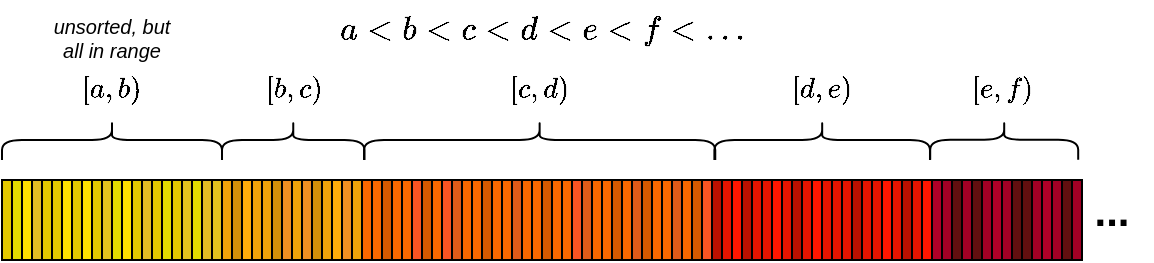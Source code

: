<mxfile version="20.3.0" type="device"><diagram id="qS0kiK3ycfarLO6UTCG7" name="Page-1"><mxGraphModel dx="633" dy="379" grid="1" gridSize="10" guides="1" tooltips="1" connect="1" arrows="1" fold="1" page="1" pageScale="1" pageWidth="827" pageHeight="1169" math="1" shadow="0"><root><mxCell id="0"/><mxCell id="1" parent="0"/><mxCell id="Vo-YH47dXU0TCUk3ncqc-6" value="$$[a, b)$$" style="text;html=1;strokeColor=none;fillColor=none;align=center;verticalAlign=middle;whiteSpace=wrap;rounded=0;" vertex="1" parent="1"><mxGeometry x="55" y="150" width="60" height="30" as="geometry"/></mxCell><mxCell id="Vo-YH47dXU0TCUk3ncqc-7" value="$$[b, c)$$" style="text;html=1;strokeColor=none;fillColor=none;align=center;verticalAlign=middle;whiteSpace=wrap;rounded=0;" vertex="1" parent="1"><mxGeometry x="145.63" y="150" width="60" height="30" as="geometry"/></mxCell><mxCell id="Vo-YH47dXU0TCUk3ncqc-8" value="$$[c, d)$$" style="text;html=1;strokeColor=none;fillColor=none;align=center;verticalAlign=middle;whiteSpace=wrap;rounded=0;" vertex="1" parent="1"><mxGeometry x="268.82" y="150" width="60" height="30" as="geometry"/></mxCell><mxCell id="Vo-YH47dXU0TCUk3ncqc-9" value="$$[d, e)$$" style="text;html=1;strokeColor=none;fillColor=none;align=center;verticalAlign=middle;whiteSpace=wrap;rounded=0;" vertex="1" parent="1"><mxGeometry x="410" y="150" width="60" height="30" as="geometry"/></mxCell><mxCell id="Vo-YH47dXU0TCUk3ncqc-12" value="$$[e, f)$$" style="text;html=1;strokeColor=none;fillColor=none;align=center;verticalAlign=middle;whiteSpace=wrap;rounded=0;" vertex="1" parent="1"><mxGeometry x="500" y="150" width="60" height="30" as="geometry"/></mxCell><mxCell id="Vo-YH47dXU0TCUk3ncqc-13" value="..." style="text;html=1;strokeColor=none;fillColor=none;align=center;verticalAlign=middle;whiteSpace=wrap;rounded=0;fontSize=21;fontStyle=1" vertex="1" parent="1"><mxGeometry x="565" y="210" width="40" height="30" as="geometry"/></mxCell><mxCell id="Vo-YH47dXU0TCUk3ncqc-16" value="$$a &amp;lt; b &amp;lt; c &amp;lt; d &amp;lt; e &amp;lt; f &amp;lt; \dots$$" style="text;html=1;strokeColor=none;fillColor=none;align=center;verticalAlign=middle;whiteSpace=wrap;rounded=0;fontSize=14;" vertex="1" parent="1"><mxGeometry x="30" y="120" width="540" height="30" as="geometry"/></mxCell><mxCell id="Vo-YH47dXU0TCUk3ncqc-18" value="" style="shape=curlyBracket;whiteSpace=wrap;html=1;rounded=1;flipH=1;fontSize=18;rotation=-90;" vertex="1" parent="1"><mxGeometry x="75" y="135" width="20" height="110" as="geometry"/></mxCell><mxCell id="Vo-YH47dXU0TCUk3ncqc-20" value="" style="shape=curlyBracket;whiteSpace=wrap;html=1;rounded=1;flipH=1;fontSize=18;rotation=-90;" vertex="1" parent="1"><mxGeometry x="165.63" y="154.38" width="20" height="71.25" as="geometry"/></mxCell><mxCell id="Vo-YH47dXU0TCUk3ncqc-21" value="" style="shape=curlyBracket;whiteSpace=wrap;html=1;rounded=1;flipH=1;fontSize=18;rotation=-90;" vertex="1" parent="1"><mxGeometry x="288.82" y="102.19" width="20" height="175.62" as="geometry"/></mxCell><mxCell id="Vo-YH47dXU0TCUk3ncqc-22" value="" style="shape=curlyBracket;whiteSpace=wrap;html=1;rounded=1;flipH=1;fontSize=18;rotation=-90;" vertex="1" parent="1"><mxGeometry x="430.09" y="136.11" width="20" height="107.8" as="geometry"/></mxCell><mxCell id="Vo-YH47dXU0TCUk3ncqc-23" value="" style="shape=curlyBracket;whiteSpace=wrap;html=1;rounded=1;flipH=1;fontSize=18;rotation=-90;" vertex="1" parent="1"><mxGeometry x="521.1" y="152.9" width="20" height="74" as="geometry"/></mxCell><mxCell id="Vo-YH47dXU0TCUk3ncqc-24" value="" style="rounded=0;whiteSpace=wrap;html=1;fontSize=18;fillColor=#e3c800;fontColor=#000000;strokeColor=#000000;" vertex="1" parent="1"><mxGeometry x="30" y="210" width="5" height="40" as="geometry"/></mxCell><mxCell id="Vo-YH47dXU0TCUk3ncqc-26" value="" style="rounded=0;whiteSpace=wrap;html=1;fontSize=18;fillColor=#E3DB00;fontColor=#000000;strokeColor=#000000;" vertex="1" parent="1"><mxGeometry x="35" y="210" width="5" height="40" as="geometry"/></mxCell><mxCell id="Vo-YH47dXU0TCUk3ncqc-27" value="" style="rounded=0;whiteSpace=wrap;html=1;fontSize=18;fillColor=#FFE100;fontColor=#000000;strokeColor=#000000;" vertex="1" parent="1"><mxGeometry x="40" y="210" width="5" height="40" as="geometry"/></mxCell><mxCell id="Vo-YH47dXU0TCUk3ncqc-28" value="" style="rounded=0;whiteSpace=wrap;html=1;fontSize=18;fillColor=#E3BD24;fontColor=#000000;strokeColor=#000000;" vertex="1" parent="1"><mxGeometry x="45" y="210" width="5" height="40" as="geometry"/></mxCell><mxCell id="Vo-YH47dXU0TCUk3ncqc-29" value="" style="rounded=0;whiteSpace=wrap;html=1;fontSize=18;fillColor=#e3c800;fontColor=#000000;strokeColor=#000000;" vertex="1" parent="1"><mxGeometry x="50" y="210" width="5" height="40" as="geometry"/></mxCell><mxCell id="Vo-YH47dXU0TCUk3ncqc-30" value="" style="rounded=0;whiteSpace=wrap;html=1;fontSize=18;fillColor=#e3c800;fontColor=#000000;strokeColor=#000000;" vertex="1" parent="1"><mxGeometry x="55" y="210" width="5" height="40" as="geometry"/></mxCell><mxCell id="Vo-YH47dXU0TCUk3ncqc-31" value="" style="rounded=0;whiteSpace=wrap;html=1;fontSize=18;fillColor=#FFE100;fontColor=#000000;strokeColor=#000000;" vertex="1" parent="1"><mxGeometry x="60" y="210" width="5" height="40" as="geometry"/></mxCell><mxCell id="Vo-YH47dXU0TCUk3ncqc-32" value="" style="rounded=0;whiteSpace=wrap;html=1;fontSize=18;fillColor=#e3c800;fontColor=#000000;strokeColor=#000000;" vertex="1" parent="1"><mxGeometry x="65" y="210" width="5" height="40" as="geometry"/></mxCell><mxCell id="Vo-YH47dXU0TCUk3ncqc-33" value="" style="rounded=0;whiteSpace=wrap;html=1;fontSize=18;fillColor=#FFE100;fontColor=#000000;strokeColor=#000000;" vertex="1" parent="1"><mxGeometry x="70" y="210" width="5" height="40" as="geometry"/></mxCell><mxCell id="Vo-YH47dXU0TCUk3ncqc-34" value="" style="rounded=0;whiteSpace=wrap;html=1;fontSize=18;fillColor=#e3c800;fontColor=#000000;strokeColor=#000000;" vertex="1" parent="1"><mxGeometry x="75" y="210" width="5" height="40" as="geometry"/></mxCell><mxCell id="Vo-YH47dXU0TCUk3ncqc-35" value="" style="rounded=0;whiteSpace=wrap;html=1;fontSize=18;fillColor=#E3C21E;fontColor=#000000;strokeColor=#000000;" vertex="1" parent="1"><mxGeometry x="80" y="210" width="5" height="40" as="geometry"/></mxCell><mxCell id="Vo-YH47dXU0TCUk3ncqc-36" value="" style="rounded=0;whiteSpace=wrap;html=1;fontSize=18;fillColor=#E3DB00;fontColor=#000000;strokeColor=#000000;" vertex="1" parent="1"><mxGeometry x="85" y="210" width="5" height="40" as="geometry"/></mxCell><mxCell id="Vo-YH47dXU0TCUk3ncqc-37" value="" style="rounded=0;whiteSpace=wrap;html=1;fontSize=18;fillColor=#FFE100;fontColor=#000000;strokeColor=#000000;" vertex="1" parent="1"><mxGeometry x="90" y="210" width="5" height="40" as="geometry"/></mxCell><mxCell id="Vo-YH47dXU0TCUk3ncqc-38" value="" style="rounded=0;whiteSpace=wrap;html=1;fontSize=18;fillColor=#e3c800;fontColor=#000000;strokeColor=#000000;" vertex="1" parent="1"><mxGeometry x="95" y="210" width="5" height="40" as="geometry"/></mxCell><mxCell id="Vo-YH47dXU0TCUk3ncqc-39" value="" style="rounded=0;whiteSpace=wrap;html=1;fontSize=18;fillColor=#E3BD24;fontColor=#000000;strokeColor=#000000;" vertex="1" parent="1"><mxGeometry x="100" y="210" width="5" height="40" as="geometry"/></mxCell><mxCell id="Vo-YH47dXU0TCUk3ncqc-40" value="" style="rounded=0;whiteSpace=wrap;html=1;fontSize=18;fillColor=#e3c800;fontColor=#000000;strokeColor=#000000;" vertex="1" parent="1"><mxGeometry x="105" y="210" width="5" height="40" as="geometry"/></mxCell><mxCell id="Vo-YH47dXU0TCUk3ncqc-41" value="" style="rounded=0;whiteSpace=wrap;html=1;fontSize=18;fillColor=#E3DB00;fontColor=#000000;strokeColor=#000000;" vertex="1" parent="1"><mxGeometry x="110" y="210" width="5" height="40" as="geometry"/></mxCell><mxCell id="Vo-YH47dXU0TCUk3ncqc-42" value="" style="rounded=0;whiteSpace=wrap;html=1;fontSize=18;fillColor=#e3c800;fontColor=#000000;strokeColor=#000000;" vertex="1" parent="1"><mxGeometry x="115" y="210" width="5" height="40" as="geometry"/></mxCell><mxCell id="Vo-YH47dXU0TCUk3ncqc-43" value="" style="rounded=0;whiteSpace=wrap;html=1;fontSize=18;fillColor=#E3C21E;fontColor=#000000;strokeColor=#000000;" vertex="1" parent="1"><mxGeometry x="120" y="210" width="5" height="40" as="geometry"/></mxCell><mxCell id="Vo-YH47dXU0TCUk3ncqc-44" value="" style="rounded=0;whiteSpace=wrap;html=1;fontSize=18;fillColor=#E3DB00;fontColor=#000000;strokeColor=#000000;" vertex="1" parent="1"><mxGeometry x="125" y="210" width="5" height="40" as="geometry"/></mxCell><mxCell id="Vo-YH47dXU0TCUk3ncqc-45" value="" style="rounded=0;whiteSpace=wrap;html=1;fontSize=18;fillColor=#E3BD24;fontColor=#000000;strokeColor=#000000;" vertex="1" parent="1"><mxGeometry x="130" y="210" width="5" height="40" as="geometry"/></mxCell><mxCell id="Vo-YH47dXU0TCUk3ncqc-46" value="" style="rounded=0;whiteSpace=wrap;html=1;fontSize=18;fillColor=#E3C21E;fontColor=#000000;strokeColor=#000000;" vertex="1" parent="1"><mxGeometry x="135" y="210" width="5" height="40" as="geometry"/></mxCell><mxCell id="Vo-YH47dXU0TCUk3ncqc-47" value="" style="rounded=0;whiteSpace=wrap;html=1;fontSize=18;fillColor=#f0a30a;fontColor=#000000;strokeColor=#000000;" vertex="1" parent="1"><mxGeometry x="140" y="210" width="5" height="40" as="geometry"/></mxCell><mxCell id="Vo-YH47dXU0TCUk3ncqc-48" value="" style="rounded=0;whiteSpace=wrap;html=1;fontSize=18;fillColor=#D49009;fontColor=#000000;strokeColor=#000000;" vertex="1" parent="1"><mxGeometry x="145" y="210" width="5" height="40" as="geometry"/></mxCell><mxCell id="Vo-YH47dXU0TCUk3ncqc-49" value="" style="rounded=0;whiteSpace=wrap;html=1;fontSize=18;fillColor=#FFAD0B;fontColor=#000000;strokeColor=#000000;" vertex="1" parent="1"><mxGeometry x="150" y="210" width="5" height="40" as="geometry"/></mxCell><mxCell id="Vo-YH47dXU0TCUk3ncqc-50" value="" style="rounded=0;whiteSpace=wrap;html=1;fontSize=18;fillColor=#f0a30a;fontColor=#000000;strokeColor=#000000;" vertex="1" parent="1"><mxGeometry x="155" y="210" width="5" height="40" as="geometry"/></mxCell><mxCell id="Vo-YH47dXU0TCUk3ncqc-51" value="" style="rounded=0;whiteSpace=wrap;html=1;fontSize=18;fillColor=#f0a30a;fontColor=#000000;strokeColor=#000000;" vertex="1" parent="1"><mxGeometry x="160" y="210" width="5" height="40" as="geometry"/></mxCell><mxCell id="Vo-YH47dXU0TCUk3ncqc-52" value="" style="rounded=0;whiteSpace=wrap;html=1;fontSize=18;fillColor=#D49009;fontColor=#000000;strokeColor=#000000;" vertex="1" parent="1"><mxGeometry x="165" y="210" width="5" height="40" as="geometry"/></mxCell><mxCell id="Vo-YH47dXU0TCUk3ncqc-53" value="" style="rounded=0;whiteSpace=wrap;html=1;fontSize=18;fillColor=#F09022;fontColor=#000000;strokeColor=#000000;" vertex="1" parent="1"><mxGeometry x="170" y="210" width="5" height="40" as="geometry"/></mxCell><mxCell id="Vo-YH47dXU0TCUk3ncqc-54" value="" style="rounded=0;whiteSpace=wrap;html=1;fontSize=18;fillColor=#f0a30a;fontColor=#000000;strokeColor=#000000;" vertex="1" parent="1"><mxGeometry x="175" y="210" width="5" height="40" as="geometry"/></mxCell><mxCell id="Vo-YH47dXU0TCUk3ncqc-55" value="" style="rounded=0;whiteSpace=wrap;html=1;fontSize=18;fillColor=#F09022;fontColor=#000000;strokeColor=#000000;" vertex="1" parent="1"><mxGeometry x="180" y="210" width="5" height="40" as="geometry"/></mxCell><mxCell id="Vo-YH47dXU0TCUk3ncqc-56" value="" style="rounded=0;whiteSpace=wrap;html=1;fontSize=18;fillColor=#D49009;fontColor=#000000;strokeColor=#000000;" vertex="1" parent="1"><mxGeometry x="185" y="210" width="5" height="40" as="geometry"/></mxCell><mxCell id="Vo-YH47dXU0TCUk3ncqc-57" value="" style="rounded=0;whiteSpace=wrap;html=1;fontSize=18;fillColor=#f0a30a;fontColor=#000000;strokeColor=#000000;" vertex="1" parent="1"><mxGeometry x="190" y="210" width="5" height="40" as="geometry"/></mxCell><mxCell id="Vo-YH47dXU0TCUk3ncqc-58" value="" style="rounded=0;whiteSpace=wrap;html=1;fontSize=18;fillColor=#FFAD0B;fontColor=#000000;strokeColor=#000000;" vertex="1" parent="1"><mxGeometry x="195" y="210" width="5" height="40" as="geometry"/></mxCell><mxCell id="Vo-YH47dXU0TCUk3ncqc-59" value="" style="rounded=0;whiteSpace=wrap;html=1;fontSize=18;fillColor=#F09022;fontColor=#000000;strokeColor=#000000;" vertex="1" parent="1"><mxGeometry x="200" y="210" width="5" height="40" as="geometry"/></mxCell><mxCell id="Vo-YH47dXU0TCUk3ncqc-60" value="" style="rounded=0;whiteSpace=wrap;html=1;fontSize=18;fillColor=#f0a30a;fontColor=#000000;strokeColor=#000000;" vertex="1" parent="1"><mxGeometry x="205" y="210" width="5" height="40" as="geometry"/></mxCell><mxCell id="Vo-YH47dXU0TCUk3ncqc-61" value="" style="rounded=0;whiteSpace=wrap;html=1;fontSize=18;fillColor=#fa6800;fontColor=#000000;strokeColor=#000000;" vertex="1" parent="1"><mxGeometry x="210" y="210" width="5" height="40" as="geometry"/></mxCell><mxCell id="Vo-YH47dXU0TCUk3ncqc-62" value="" style="rounded=0;whiteSpace=wrap;html=1;fontSize=18;fillColor=#fa6800;fontColor=#000000;strokeColor=#000000;" vertex="1" parent="1"><mxGeometry x="215" y="210" width="5" height="40" as="geometry"/></mxCell><mxCell id="Vo-YH47dXU0TCUk3ncqc-63" value="" style="rounded=0;whiteSpace=wrap;html=1;fontSize=18;fillColor=#D65900;fontColor=#000000;strokeColor=#000000;" vertex="1" parent="1"><mxGeometry x="220" y="210" width="5" height="40" as="geometry"/></mxCell><mxCell id="Vo-YH47dXU0TCUk3ncqc-64" value="" style="rounded=0;whiteSpace=wrap;html=1;fontSize=18;fillColor=#fa6800;fontColor=#000000;strokeColor=#000000;" vertex="1" parent="1"><mxGeometry x="225" y="210" width="5" height="40" as="geometry"/></mxCell><mxCell id="Vo-YH47dXU0TCUk3ncqc-65" value="" style="rounded=0;whiteSpace=wrap;html=1;fontSize=18;fillColor=#fa6800;fontColor=#000000;strokeColor=#000000;" vertex="1" parent="1"><mxGeometry x="230" y="210" width="5" height="40" as="geometry"/></mxCell><mxCell id="Vo-YH47dXU0TCUk3ncqc-66" value="" style="rounded=0;whiteSpace=wrap;html=1;fontSize=18;fillColor=#FA5523;fontColor=#000000;strokeColor=#000000;" vertex="1" parent="1"><mxGeometry x="235" y="210" width="5" height="40" as="geometry"/></mxCell><mxCell id="Vo-YH47dXU0TCUk3ncqc-67" value="" style="rounded=0;whiteSpace=wrap;html=1;fontSize=18;fillColor=#D65900;fontColor=#000000;strokeColor=#000000;" vertex="1" parent="1"><mxGeometry x="240" y="210" width="5" height="40" as="geometry"/></mxCell><mxCell id="Vo-YH47dXU0TCUk3ncqc-68" value="" style="rounded=0;whiteSpace=wrap;html=1;fontSize=18;fillColor=#fa6800;fontColor=#000000;strokeColor=#000000;" vertex="1" parent="1"><mxGeometry x="245" y="210" width="5" height="40" as="geometry"/></mxCell><mxCell id="Vo-YH47dXU0TCUk3ncqc-69" value="" style="rounded=0;whiteSpace=wrap;html=1;fontSize=18;fillColor=#FA5523;fontColor=#000000;strokeColor=#000000;" vertex="1" parent="1"><mxGeometry x="250" y="210" width="5" height="40" as="geometry"/></mxCell><mxCell id="Vo-YH47dXU0TCUk3ncqc-70" value="" style="rounded=0;whiteSpace=wrap;html=1;fontSize=18;fillColor=#E05B19;fontColor=#000000;strokeColor=#000000;" vertex="1" parent="1"><mxGeometry x="255" y="210" width="5" height="40" as="geometry"/></mxCell><mxCell id="Vo-YH47dXU0TCUk3ncqc-71" value="" style="rounded=0;whiteSpace=wrap;html=1;fontSize=18;fillColor=#fa6800;fontColor=#000000;strokeColor=#000000;" vertex="1" parent="1"><mxGeometry x="260" y="210" width="5" height="40" as="geometry"/></mxCell><mxCell id="Vo-YH47dXU0TCUk3ncqc-72" value="" style="rounded=0;whiteSpace=wrap;html=1;fontSize=18;fillColor=#fa6800;fontColor=#000000;strokeColor=#000000;" vertex="1" parent="1"><mxGeometry x="265" y="210" width="5" height="40" as="geometry"/></mxCell><mxCell id="Vo-YH47dXU0TCUk3ncqc-73" value="" style="rounded=0;whiteSpace=wrap;html=1;fontSize=18;fillColor=#D65900;fontColor=#000000;strokeColor=#000000;" vertex="1" parent="1"><mxGeometry x="270" y="210" width="5" height="40" as="geometry"/></mxCell><mxCell id="Vo-YH47dXU0TCUk3ncqc-74" value="" style="rounded=0;whiteSpace=wrap;html=1;fontSize=18;fillColor=#fa6800;fontColor=#000000;strokeColor=#000000;" vertex="1" parent="1"><mxGeometry x="275" y="210" width="5" height="40" as="geometry"/></mxCell><mxCell id="Vo-YH47dXU0TCUk3ncqc-75" value="" style="rounded=0;whiteSpace=wrap;html=1;fontSize=18;fillColor=#fa6800;fontColor=#000000;strokeColor=#000000;" vertex="1" parent="1"><mxGeometry x="280" y="210" width="5" height="40" as="geometry"/></mxCell><mxCell id="Vo-YH47dXU0TCUk3ncqc-76" value="" style="rounded=0;whiteSpace=wrap;html=1;fontSize=18;fillColor=#E05B19;fontColor=#000000;strokeColor=#000000;" vertex="1" parent="1"><mxGeometry x="285" y="210" width="5" height="40" as="geometry"/></mxCell><mxCell id="Vo-YH47dXU0TCUk3ncqc-77" value="" style="rounded=0;whiteSpace=wrap;html=1;fontSize=18;fillColor=#fa6800;fontColor=#000000;strokeColor=#000000;" vertex="1" parent="1"><mxGeometry x="290" y="210" width="5" height="40" as="geometry"/></mxCell><mxCell id="Vo-YH47dXU0TCUk3ncqc-78" value="" style="rounded=0;whiteSpace=wrap;html=1;fontSize=18;fillColor=#fa6800;fontColor=#000000;strokeColor=#000000;" vertex="1" parent="1"><mxGeometry x="295" y="210" width="5" height="40" as="geometry"/></mxCell><mxCell id="Vo-YH47dXU0TCUk3ncqc-79" value="" style="rounded=0;whiteSpace=wrap;html=1;fontSize=18;fillColor=#D65900;fontColor=#000000;strokeColor=#000000;" vertex="1" parent="1"><mxGeometry x="300" y="210" width="5" height="40" as="geometry"/></mxCell><mxCell id="Vo-YH47dXU0TCUk3ncqc-80" value="" style="rounded=0;whiteSpace=wrap;html=1;fontSize=18;fillColor=#fa6800;fontColor=#000000;strokeColor=#000000;" vertex="1" parent="1"><mxGeometry x="305" y="210" width="5" height="40" as="geometry"/></mxCell><mxCell id="Vo-YH47dXU0TCUk3ncqc-81" value="" style="rounded=0;whiteSpace=wrap;html=1;fontSize=18;fillColor=#fa6800;fontColor=#000000;strokeColor=#000000;" vertex="1" parent="1"><mxGeometry x="310" y="210" width="5" height="40" as="geometry"/></mxCell><mxCell id="Vo-YH47dXU0TCUk3ncqc-82" value="" style="rounded=0;whiteSpace=wrap;html=1;fontSize=18;fillColor=#FA5523;fontColor=#000000;strokeColor=#000000;" vertex="1" parent="1"><mxGeometry x="315" y="210" width="5" height="40" as="geometry"/></mxCell><mxCell id="Vo-YH47dXU0TCUk3ncqc-83" value="" style="rounded=0;whiteSpace=wrap;html=1;fontSize=18;fillColor=#E05B19;fontColor=#000000;strokeColor=#000000;" vertex="1" parent="1"><mxGeometry x="320" y="210" width="5" height="40" as="geometry"/></mxCell><mxCell id="Vo-YH47dXU0TCUk3ncqc-84" value="" style="rounded=0;whiteSpace=wrap;html=1;fontSize=18;fillColor=#fa6800;fontColor=#000000;strokeColor=#000000;" vertex="1" parent="1"><mxGeometry x="325" y="210" width="5" height="40" as="geometry"/></mxCell><mxCell id="Vo-YH47dXU0TCUk3ncqc-85" value="" style="rounded=0;whiteSpace=wrap;html=1;fontSize=18;fillColor=#fa6800;fontColor=#000000;strokeColor=#000000;" vertex="1" parent="1"><mxGeometry x="330" y="210" width="5" height="40" as="geometry"/></mxCell><mxCell id="Vo-YH47dXU0TCUk3ncqc-86" value="" style="rounded=0;whiteSpace=wrap;html=1;fontSize=18;fillColor=#D65900;fontColor=#000000;strokeColor=#000000;" vertex="1" parent="1"><mxGeometry x="335" y="210" width="5" height="40" as="geometry"/></mxCell><mxCell id="Vo-YH47dXU0TCUk3ncqc-87" value="" style="rounded=0;whiteSpace=wrap;html=1;fontSize=18;fillColor=#fa6800;fontColor=#000000;strokeColor=#000000;" vertex="1" parent="1"><mxGeometry x="340" y="210" width="5" height="40" as="geometry"/></mxCell><mxCell id="Vo-YH47dXU0TCUk3ncqc-88" value="" style="rounded=0;whiteSpace=wrap;html=1;fontSize=18;fillColor=#E05B19;fontColor=#000000;strokeColor=#000000;" vertex="1" parent="1"><mxGeometry x="345" y="210" width="5" height="40" as="geometry"/></mxCell><mxCell id="Vo-YH47dXU0TCUk3ncqc-89" value="" style="rounded=0;whiteSpace=wrap;html=1;fontSize=18;fillColor=#D65900;fontColor=#000000;strokeColor=#000000;" vertex="1" parent="1"><mxGeometry x="350" y="210" width="5" height="40" as="geometry"/></mxCell><mxCell id="Vo-YH47dXU0TCUk3ncqc-90" value="" style="rounded=0;whiteSpace=wrap;html=1;fontSize=18;fillColor=#fa6800;fontColor=#000000;strokeColor=#000000;" vertex="1" parent="1"><mxGeometry x="355" y="210" width="5" height="40" as="geometry"/></mxCell><mxCell id="Vo-YH47dXU0TCUk3ncqc-91" value="" style="rounded=0;whiteSpace=wrap;html=1;fontSize=18;fillColor=#fa6800;fontColor=#000000;strokeColor=#000000;" vertex="1" parent="1"><mxGeometry x="360" y="210" width="5" height="40" as="geometry"/></mxCell><mxCell id="Vo-YH47dXU0TCUk3ncqc-92" value="" style="rounded=0;whiteSpace=wrap;html=1;fontSize=18;fillColor=#E05B19;fontColor=#000000;strokeColor=#000000;" vertex="1" parent="1"><mxGeometry x="365" y="210" width="5" height="40" as="geometry"/></mxCell><mxCell id="Vo-YH47dXU0TCUk3ncqc-93" value="" style="rounded=0;whiteSpace=wrap;html=1;fontSize=18;fillColor=#fa6800;fontColor=#000000;strokeColor=#000000;" vertex="1" parent="1"><mxGeometry x="370" y="210" width="5" height="40" as="geometry"/></mxCell><mxCell id="Vo-YH47dXU0TCUk3ncqc-94" value="" style="rounded=0;whiteSpace=wrap;html=1;fontSize=18;fillColor=#D65900;fontColor=#000000;strokeColor=#000000;" vertex="1" parent="1"><mxGeometry x="375" y="210" width="5" height="40" as="geometry"/></mxCell><mxCell id="Vo-YH47dXU0TCUk3ncqc-95" value="" style="rounded=0;whiteSpace=wrap;html=1;fontSize=18;fillColor=#FA5523;fontColor=#000000;strokeColor=#000000;" vertex="1" parent="1"><mxGeometry x="380" y="210" width="5" height="40" as="geometry"/></mxCell><mxCell id="Vo-YH47dXU0TCUk3ncqc-96" value="" style="rounded=0;whiteSpace=wrap;html=1;fontSize=18;fillColor=#BA1000;fontColor=#ffffff;strokeColor=#000000;" vertex="1" parent="1"><mxGeometry x="385" y="210" width="5" height="40" as="geometry"/></mxCell><mxCell id="Vo-YH47dXU0TCUk3ncqc-97" value="" style="rounded=0;whiteSpace=wrap;html=1;fontSize=18;fillColor=#e51400;fontColor=#ffffff;strokeColor=#000000;" vertex="1" parent="1"><mxGeometry x="390" y="210" width="5" height="40" as="geometry"/></mxCell><mxCell id="Vo-YH47dXU0TCUk3ncqc-98" value="" style="rounded=0;whiteSpace=wrap;html=1;fontSize=18;fillColor=#FF1600;fontColor=#ffffff;strokeColor=#000000;" vertex="1" parent="1"><mxGeometry x="395" y="210" width="5" height="40" as="geometry"/></mxCell><mxCell id="Vo-YH47dXU0TCUk3ncqc-99" value="" style="rounded=0;whiteSpace=wrap;html=1;fontSize=18;fillColor=#BA1000;fontColor=#ffffff;strokeColor=#000000;" vertex="1" parent="1"><mxGeometry x="400" y="210" width="5" height="40" as="geometry"/></mxCell><mxCell id="Vo-YH47dXU0TCUk3ncqc-100" value="" style="rounded=0;whiteSpace=wrap;html=1;fontSize=18;fillColor=#e51400;fontColor=#ffffff;strokeColor=#000000;" vertex="1" parent="1"><mxGeometry x="405" y="210" width="5" height="40" as="geometry"/></mxCell><mxCell id="Vo-YH47dXU0TCUk3ncqc-101" value="" style="rounded=0;whiteSpace=wrap;html=1;fontSize=18;fillColor=#e51400;fontColor=#ffffff;strokeColor=#000000;" vertex="1" parent="1"><mxGeometry x="410" y="210" width="5" height="40" as="geometry"/></mxCell><mxCell id="Vo-YH47dXU0TCUk3ncqc-102" value="" style="rounded=0;whiteSpace=wrap;html=1;fontSize=18;fillColor=#FF1600;fontColor=#ffffff;strokeColor=#000000;" vertex="1" parent="1"><mxGeometry x="415" y="210" width="5" height="40" as="geometry"/></mxCell><mxCell id="Vo-YH47dXU0TCUk3ncqc-103" value="" style="rounded=0;whiteSpace=wrap;html=1;fontSize=18;fillColor=#e51400;fontColor=#ffffff;strokeColor=#000000;" vertex="1" parent="1"><mxGeometry x="420" y="210" width="5" height="40" as="geometry"/></mxCell><mxCell id="Vo-YH47dXU0TCUk3ncqc-104" value="" style="rounded=0;whiteSpace=wrap;html=1;fontSize=18;fillColor=#BA1000;fontColor=#ffffff;strokeColor=#000000;" vertex="1" parent="1"><mxGeometry x="425" y="210" width="5" height="40" as="geometry"/></mxCell><mxCell id="Vo-YH47dXU0TCUk3ncqc-105" value="" style="rounded=0;whiteSpace=wrap;html=1;fontSize=18;fillColor=#e51400;fontColor=#ffffff;strokeColor=#000000;" vertex="1" parent="1"><mxGeometry x="430" y="210" width="5" height="40" as="geometry"/></mxCell><mxCell id="Vo-YH47dXU0TCUk3ncqc-106" value="" style="rounded=0;whiteSpace=wrap;html=1;fontSize=18;fillColor=#FF1600;fontColor=#ffffff;strokeColor=#000000;" vertex="1" parent="1"><mxGeometry x="435" y="210" width="5" height="40" as="geometry"/></mxCell><mxCell id="Vo-YH47dXU0TCUk3ncqc-107" value="" style="rounded=0;whiteSpace=wrap;html=1;fontSize=18;fillColor=#e51400;fontColor=#ffffff;strokeColor=#000000;" vertex="1" parent="1"><mxGeometry x="440" y="210" width="5" height="40" as="geometry"/></mxCell><mxCell id="Vo-YH47dXU0TCUk3ncqc-108" value="" style="rounded=0;whiteSpace=wrap;html=1;fontSize=18;fillColor=#e51400;fontColor=#ffffff;strokeColor=#000000;" vertex="1" parent="1"><mxGeometry x="445" y="210" width="5" height="40" as="geometry"/></mxCell><mxCell id="Vo-YH47dXU0TCUk3ncqc-109" value="" style="rounded=0;whiteSpace=wrap;html=1;fontSize=18;fillColor=#e51400;fontColor=#ffffff;strokeColor=#000000;" vertex="1" parent="1"><mxGeometry x="450" y="210" width="5" height="40" as="geometry"/></mxCell><mxCell id="Vo-YH47dXU0TCUk3ncqc-110" value="" style="rounded=0;whiteSpace=wrap;html=1;fontSize=18;fillColor=#BA1000;fontColor=#ffffff;strokeColor=#000000;" vertex="1" parent="1"><mxGeometry x="455" y="210" width="5" height="40" as="geometry"/></mxCell><mxCell id="Vo-YH47dXU0TCUk3ncqc-111" value="" style="rounded=0;whiteSpace=wrap;html=1;fontSize=18;fillColor=#e51400;fontColor=#ffffff;strokeColor=#000000;" vertex="1" parent="1"><mxGeometry x="460" y="210" width="5" height="40" as="geometry"/></mxCell><mxCell id="Vo-YH47dXU0TCUk3ncqc-112" value="" style="rounded=0;whiteSpace=wrap;html=1;fontSize=18;fillColor=#e51400;fontColor=#ffffff;strokeColor=#000000;" vertex="1" parent="1"><mxGeometry x="465" y="210" width="5" height="40" as="geometry"/></mxCell><mxCell id="Vo-YH47dXU0TCUk3ncqc-113" value="" style="rounded=0;whiteSpace=wrap;html=1;fontSize=18;fillColor=#FF1600;fontColor=#ffffff;strokeColor=#000000;" vertex="1" parent="1"><mxGeometry x="470" y="210" width="5" height="40" as="geometry"/></mxCell><mxCell id="Vo-YH47dXU0TCUk3ncqc-114" value="" style="rounded=0;whiteSpace=wrap;html=1;fontSize=18;fillColor=#e51400;fontColor=#ffffff;strokeColor=#000000;" vertex="1" parent="1"><mxGeometry x="475" y="210" width="5" height="40" as="geometry"/></mxCell><mxCell id="Vo-YH47dXU0TCUk3ncqc-115" value="" style="rounded=0;whiteSpace=wrap;html=1;fontSize=18;fillColor=#BA1000;fontColor=#ffffff;strokeColor=#000000;" vertex="1" parent="1"><mxGeometry x="480" y="210" width="5" height="40" as="geometry"/></mxCell><mxCell id="Vo-YH47dXU0TCUk3ncqc-116" value="" style="rounded=0;whiteSpace=wrap;html=1;fontSize=18;fillColor=#e51400;fontColor=#ffffff;strokeColor=#000000;" vertex="1" parent="1"><mxGeometry x="485" y="210" width="5" height="40" as="geometry"/></mxCell><mxCell id="Vo-YH47dXU0TCUk3ncqc-117" value="" style="rounded=0;whiteSpace=wrap;html=1;fontSize=18;fillColor=#FF1600;fontColor=#ffffff;strokeColor=#000000;" vertex="1" parent="1"><mxGeometry x="490" y="210" width="5" height="40" as="geometry"/></mxCell><mxCell id="Vo-YH47dXU0TCUk3ncqc-118" value="" style="rounded=0;whiteSpace=wrap;html=1;fontSize=18;fillColor=#B00028;fontColor=#ffffff;strokeColor=#000000;" vertex="1" parent="1"><mxGeometry x="495" y="210" width="5" height="40" as="geometry"/></mxCell><mxCell id="Vo-YH47dXU0TCUk3ncqc-119" value="" style="rounded=0;whiteSpace=wrap;html=1;fontSize=18;fillColor=#a20025;fontColor=#ffffff;strokeColor=#000000;" vertex="1" parent="1"><mxGeometry x="500" y="210" width="5" height="40" as="geometry"/></mxCell><mxCell id="Vo-YH47dXU0TCUk3ncqc-120" value="" style="rounded=0;whiteSpace=wrap;html=1;fontSize=18;fillColor=#610F0F;fontColor=#ffffff;strokeColor=#000000;" vertex="1" parent="1"><mxGeometry x="505" y="210" width="5" height="40" as="geometry"/></mxCell><mxCell id="Vo-YH47dXU0TCUk3ncqc-121" value="" style="rounded=0;whiteSpace=wrap;html=1;fontSize=18;fillColor=#a20025;fontColor=#ffffff;strokeColor=#000000;" vertex="1" parent="1"><mxGeometry x="510" y="210" width="5" height="40" as="geometry"/></mxCell><mxCell id="Vo-YH47dXU0TCUk3ncqc-122" value="" style="rounded=0;whiteSpace=wrap;html=1;fontSize=18;fillColor=#610F0F;fontColor=#ffffff;strokeColor=#000000;" vertex="1" parent="1"><mxGeometry x="515" y="210" width="5" height="40" as="geometry"/></mxCell><mxCell id="Vo-YH47dXU0TCUk3ncqc-123" value="" style="rounded=0;whiteSpace=wrap;html=1;fontSize=18;fillColor=#a20025;fontColor=#ffffff;strokeColor=#000000;" vertex="1" parent="1"><mxGeometry x="520" y="210" width="5" height="40" as="geometry"/></mxCell><mxCell id="Vo-YH47dXU0TCUk3ncqc-124" value="" style="rounded=0;whiteSpace=wrap;html=1;fontSize=18;fillColor=#B00028;fontColor=#ffffff;strokeColor=#000000;" vertex="1" parent="1"><mxGeometry x="525" y="210" width="5" height="40" as="geometry"/></mxCell><mxCell id="Vo-YH47dXU0TCUk3ncqc-125" value="" style="rounded=0;whiteSpace=wrap;html=1;fontSize=18;fillColor=#a20025;fontColor=#ffffff;strokeColor=#000000;" vertex="1" parent="1"><mxGeometry x="530" y="210" width="5" height="40" as="geometry"/></mxCell><mxCell id="Vo-YH47dXU0TCUk3ncqc-126" value="" style="rounded=0;whiteSpace=wrap;html=1;fontSize=18;fillColor=#610F0F;fontColor=#ffffff;strokeColor=#000000;" vertex="1" parent="1"><mxGeometry x="535" y="210" width="5" height="40" as="geometry"/></mxCell><mxCell id="Vo-YH47dXU0TCUk3ncqc-127" value="" style="rounded=0;whiteSpace=wrap;html=1;fontSize=18;fillColor=#610F0F;fontColor=#ffffff;strokeColor=#000000;" vertex="1" parent="1"><mxGeometry x="540" y="210" width="5" height="40" as="geometry"/></mxCell><mxCell id="Vo-YH47dXU0TCUk3ncqc-128" value="" style="rounded=0;whiteSpace=wrap;html=1;fontSize=18;fillColor=#a20025;fontColor=#ffffff;strokeColor=#000000;" vertex="1" parent="1"><mxGeometry x="545" y="210" width="5" height="40" as="geometry"/></mxCell><mxCell id="Vo-YH47dXU0TCUk3ncqc-129" value="" style="rounded=0;whiteSpace=wrap;html=1;fontSize=18;fillColor=#B00028;fontColor=#ffffff;strokeColor=#000000;" vertex="1" parent="1"><mxGeometry x="550" y="210" width="5" height="40" as="geometry"/></mxCell><mxCell id="Vo-YH47dXU0TCUk3ncqc-130" value="" style="rounded=0;whiteSpace=wrap;html=1;fontSize=18;fillColor=#a20025;fontColor=#ffffff;strokeColor=#000000;" vertex="1" parent="1"><mxGeometry x="555" y="210" width="5" height="40" as="geometry"/></mxCell><mxCell id="Vo-YH47dXU0TCUk3ncqc-131" value="" style="rounded=0;whiteSpace=wrap;html=1;fontSize=18;fillColor=#610F0F;fontColor=#ffffff;strokeColor=#000000;" vertex="1" parent="1"><mxGeometry x="560" y="210" width="5" height="40" as="geometry"/></mxCell><mxCell id="Vo-YH47dXU0TCUk3ncqc-132" value="" style="rounded=0;whiteSpace=wrap;html=1;fontSize=18;fillColor=#a20025;fontColor=#ffffff;strokeColor=#000000;" vertex="1" parent="1"><mxGeometry x="565" y="210" width="5" height="40" as="geometry"/></mxCell><mxCell id="Vo-YH47dXU0TCUk3ncqc-136" value="unsorted, but all in range" style="text;html=1;strokeColor=none;fillColor=none;align=center;verticalAlign=middle;whiteSpace=wrap;rounded=0;fontSize=10;fontStyle=2" vertex="1" parent="1"><mxGeometry x="51.25" y="124.38" width="67.5" height="30" as="geometry"/></mxCell></root></mxGraphModel></diagram></mxfile>